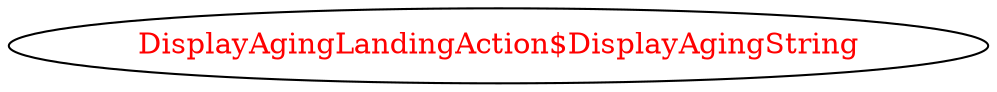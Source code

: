digraph dependencyGraph {
 concentrate=true;
 ranksep="2.0";
 rankdir="LR"; 
 splines="ortho";
"DisplayAgingLandingAction$DisplayAgingString" [fontcolor="red"];
}
